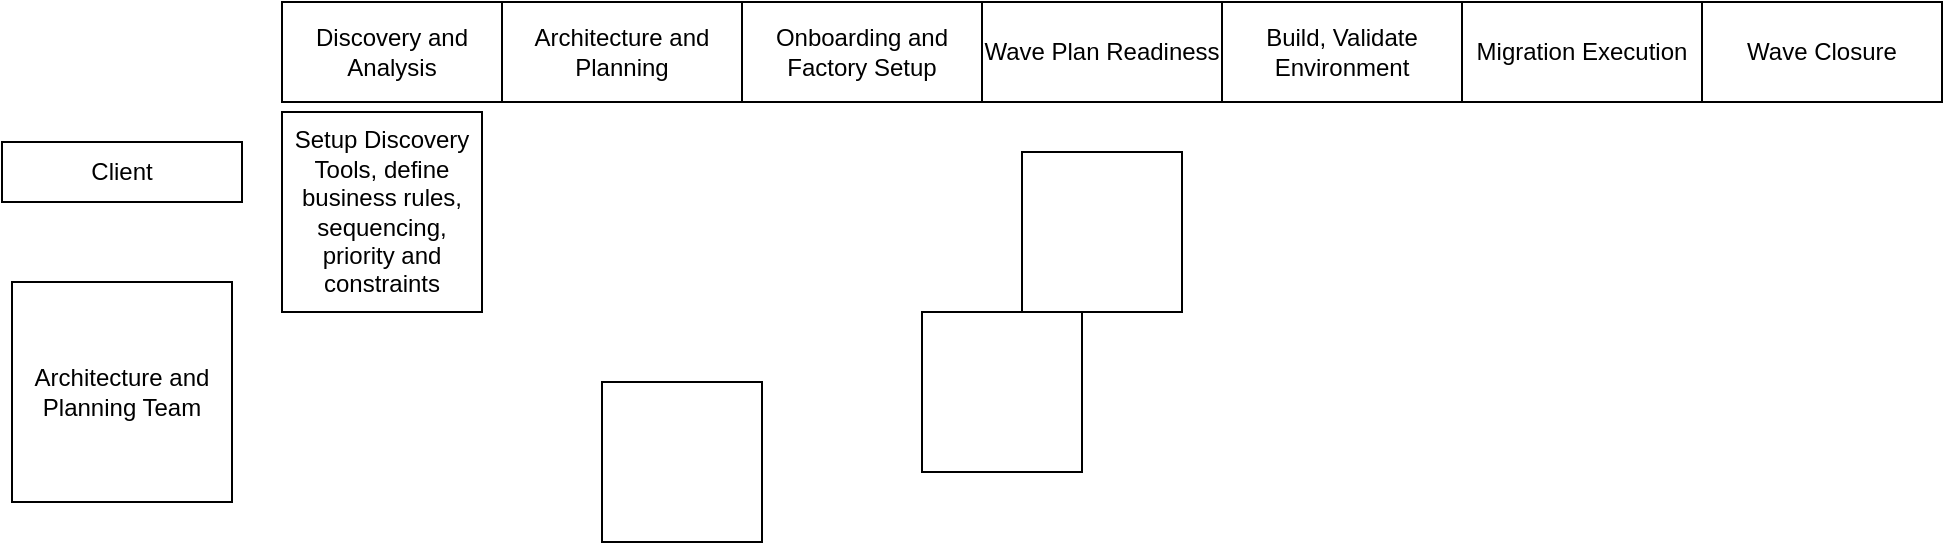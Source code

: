 <mxfile version="13.6.0" type="github">
  <diagram id="prtHgNgQTEPvFCAcTncT" name="Page-1">
    <mxGraphModel dx="1609" dy="469" grid="1" gridSize="10" guides="1" tooltips="1" connect="1" arrows="1" fold="1" page="1" pageScale="1" pageWidth="827" pageHeight="1169" math="0" shadow="0">
      <root>
        <mxCell id="0" />
        <mxCell id="1" parent="0" />
        <mxCell id="QC8zk8TYM2wxsu0MSsxE-2" value="Build, Validate Environment" style="rounded=0;whiteSpace=wrap;html=1;" vertex="1" parent="1">
          <mxGeometry x="570" y="70" width="120" height="50" as="geometry" />
        </mxCell>
        <mxCell id="QC8zk8TYM2wxsu0MSsxE-3" value="Wave Plan Readiness" style="rounded=0;whiteSpace=wrap;html=1;" vertex="1" parent="1">
          <mxGeometry x="450" y="70" width="120" height="50" as="geometry" />
        </mxCell>
        <mxCell id="QC8zk8TYM2wxsu0MSsxE-4" value="Onboarding and Factory Setup" style="rounded=0;whiteSpace=wrap;html=1;" vertex="1" parent="1">
          <mxGeometry x="330" y="70" width="120" height="50" as="geometry" />
        </mxCell>
        <mxCell id="QC8zk8TYM2wxsu0MSsxE-5" value="Architecture and Planning" style="rounded=0;whiteSpace=wrap;html=1;" vertex="1" parent="1">
          <mxGeometry x="210" y="70" width="120" height="50" as="geometry" />
        </mxCell>
        <mxCell id="QC8zk8TYM2wxsu0MSsxE-6" value="Discovery and Analysis" style="rounded=0;whiteSpace=wrap;html=1;" vertex="1" parent="1">
          <mxGeometry x="100" y="70" width="110" height="50" as="geometry" />
        </mxCell>
        <mxCell id="QC8zk8TYM2wxsu0MSsxE-7" value="Wave Closure" style="rounded=0;whiteSpace=wrap;html=1;" vertex="1" parent="1">
          <mxGeometry x="810" y="70" width="120" height="50" as="geometry" />
        </mxCell>
        <mxCell id="QC8zk8TYM2wxsu0MSsxE-8" value="Migration Execution" style="rounded=0;whiteSpace=wrap;html=1;" vertex="1" parent="1">
          <mxGeometry x="690" y="70" width="120" height="50" as="geometry" />
        </mxCell>
        <mxCell id="QC8zk8TYM2wxsu0MSsxE-14" value="Architecture and Planning Team" style="whiteSpace=wrap;html=1;aspect=fixed;" vertex="1" parent="1">
          <mxGeometry x="-35" y="210" width="110" height="110" as="geometry" />
        </mxCell>
        <mxCell id="QC8zk8TYM2wxsu0MSsxE-15" value="Client" style="rounded=0;whiteSpace=wrap;html=1;" vertex="1" parent="1">
          <mxGeometry x="-40" y="140" width="120" height="30" as="geometry" />
        </mxCell>
        <mxCell id="QC8zk8TYM2wxsu0MSsxE-16" value="" style="whiteSpace=wrap;html=1;aspect=fixed;" vertex="1" parent="1">
          <mxGeometry x="260" y="260" width="80" height="80" as="geometry" />
        </mxCell>
        <mxCell id="QC8zk8TYM2wxsu0MSsxE-17" value="" style="whiteSpace=wrap;html=1;aspect=fixed;" vertex="1" parent="1">
          <mxGeometry x="420" y="225" width="80" height="80" as="geometry" />
        </mxCell>
        <mxCell id="QC8zk8TYM2wxsu0MSsxE-18" value="Setup Discovery Tools, define business rules, sequencing, priority and constraints" style="whiteSpace=wrap;html=1;aspect=fixed;" vertex="1" parent="1">
          <mxGeometry x="100" y="125" width="100" height="100" as="geometry" />
        </mxCell>
        <mxCell id="QC8zk8TYM2wxsu0MSsxE-19" value="" style="whiteSpace=wrap;html=1;aspect=fixed;" vertex="1" parent="1">
          <mxGeometry x="470" y="145" width="80" height="80" as="geometry" />
        </mxCell>
      </root>
    </mxGraphModel>
  </diagram>
</mxfile>
